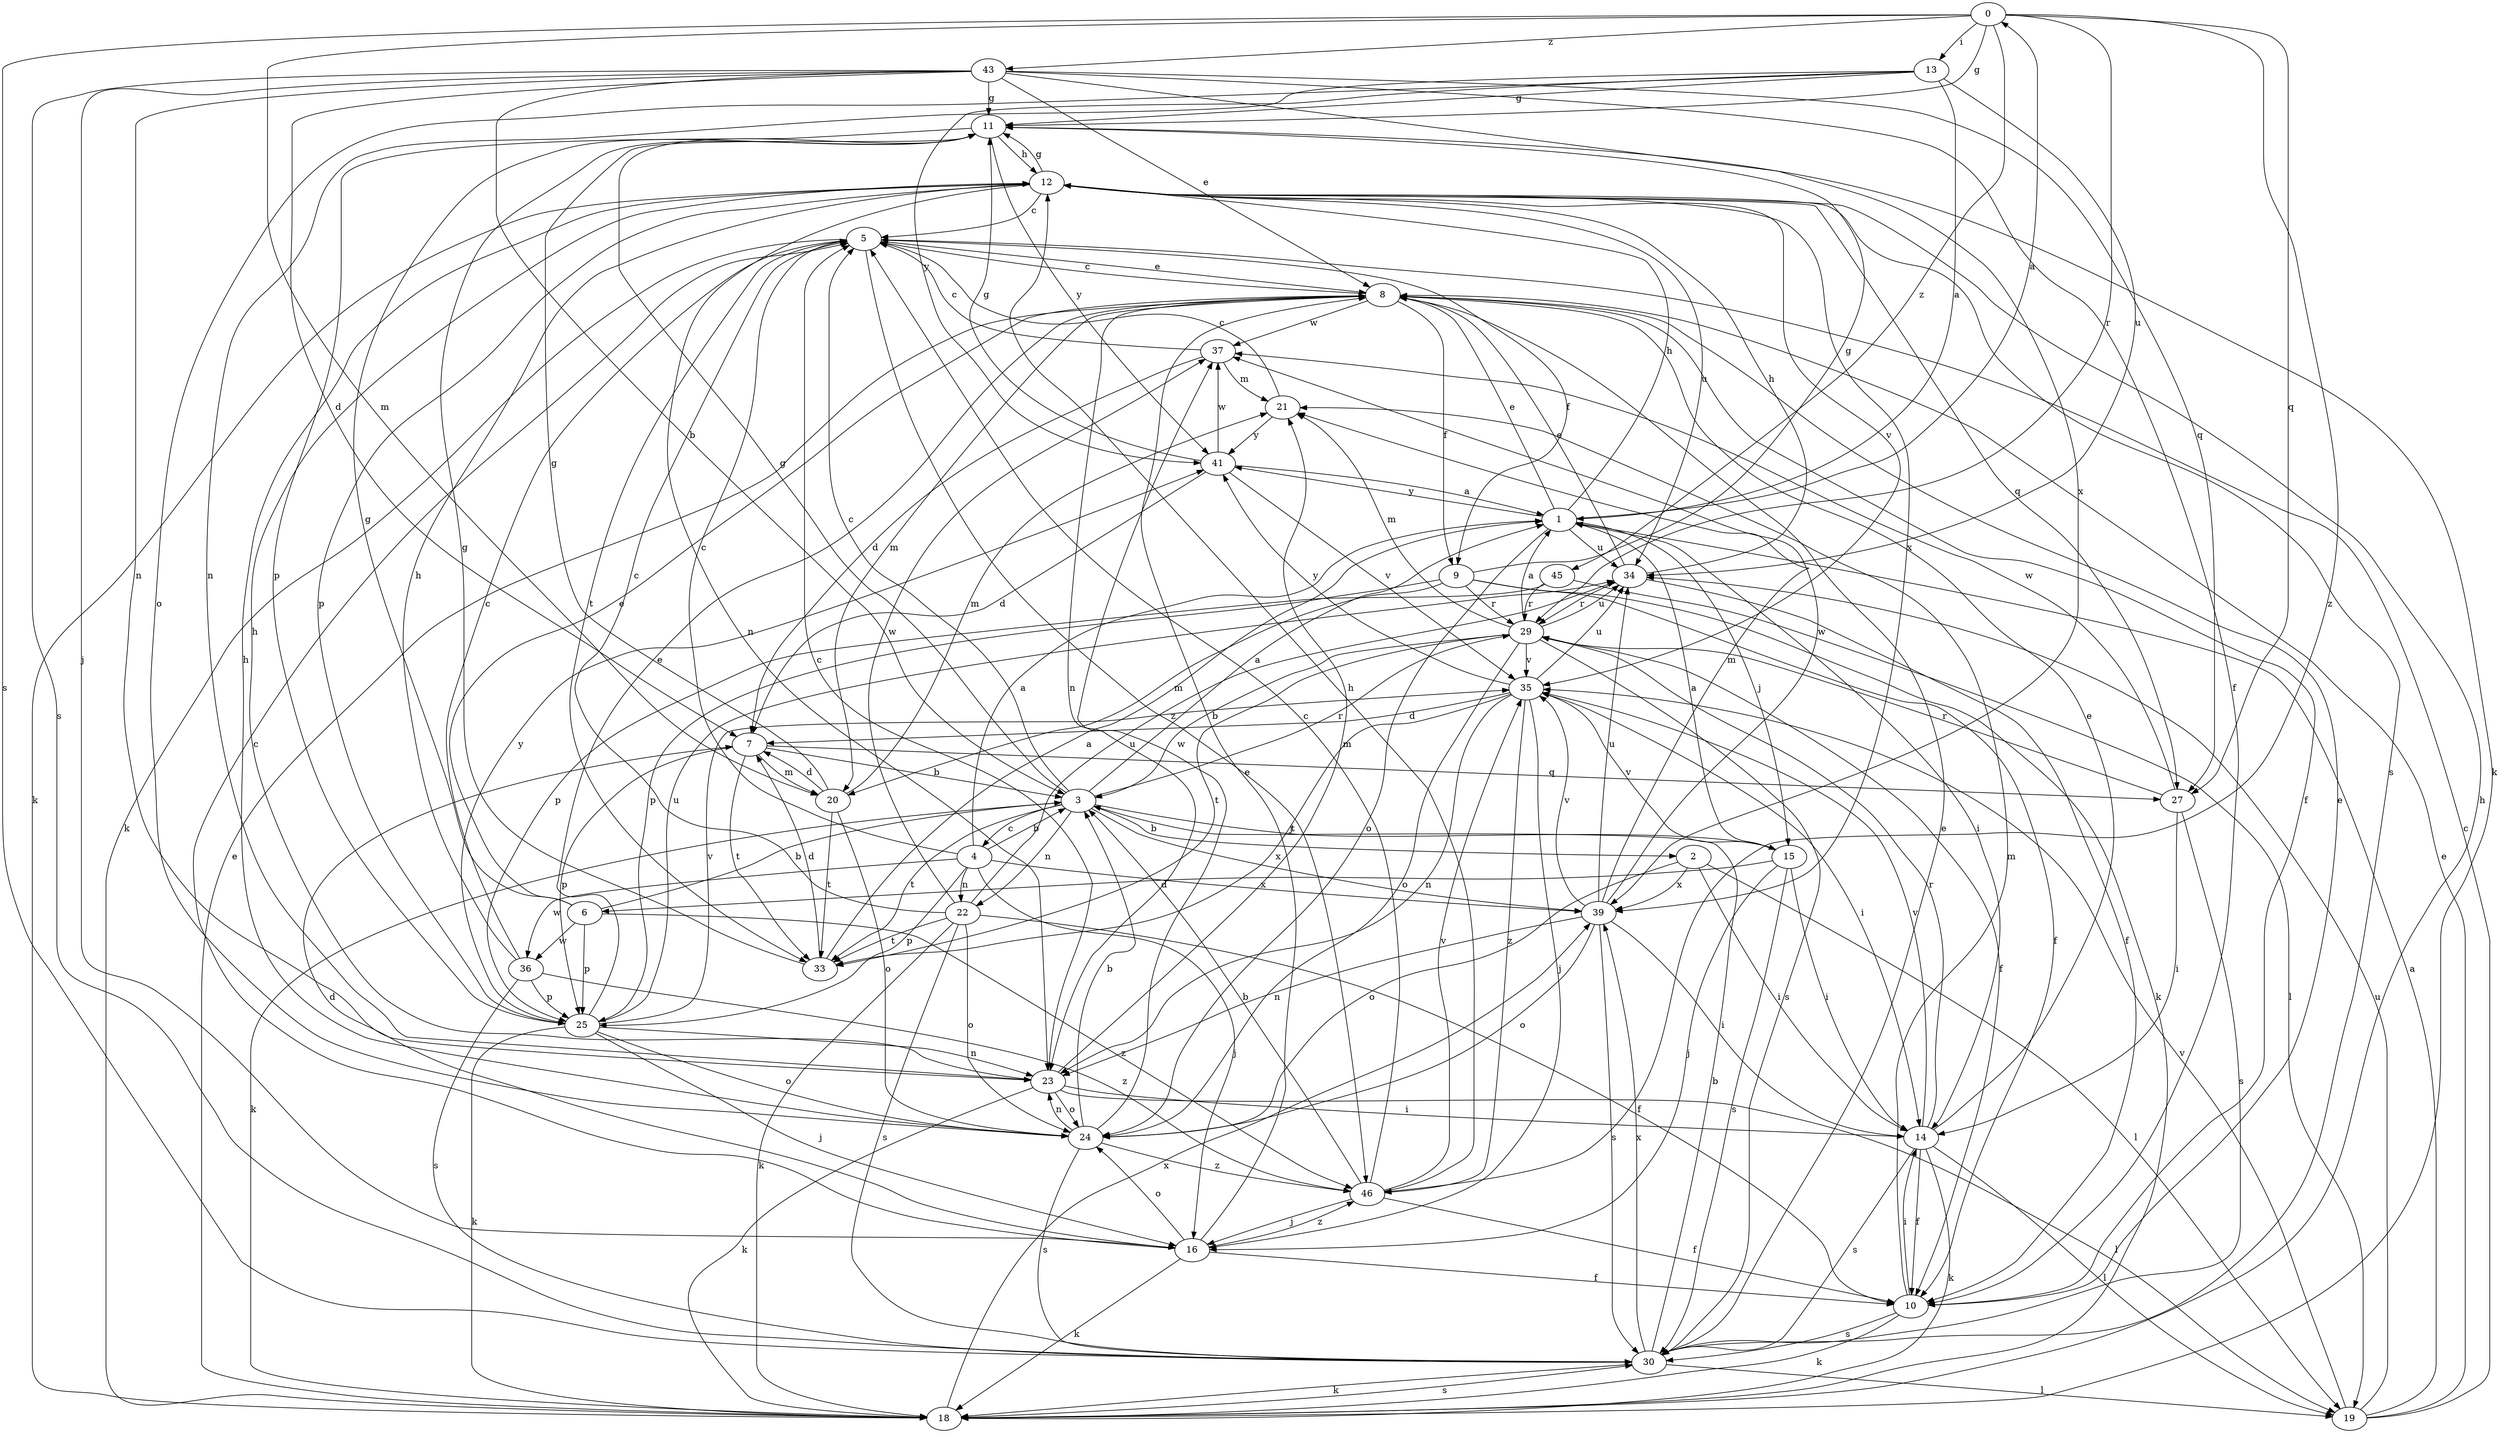 strict digraph  {
0;
1;
2;
3;
4;
5;
6;
7;
8;
9;
10;
11;
12;
13;
14;
15;
16;
18;
19;
20;
21;
22;
23;
24;
25;
27;
29;
30;
33;
34;
35;
36;
37;
39;
41;
43;
45;
46;
0 -> 11  [label=g];
0 -> 13  [label=i];
0 -> 20  [label=m];
0 -> 27  [label=q];
0 -> 29  [label=r];
0 -> 30  [label=s];
0 -> 43  [label=z];
0 -> 45  [label=z];
0 -> 46  [label=z];
1 -> 0  [label=a];
1 -> 8  [label=e];
1 -> 12  [label=h];
1 -> 14  [label=i];
1 -> 15  [label=j];
1 -> 24  [label=o];
1 -> 34  [label=u];
1 -> 41  [label=y];
2 -> 14  [label=i];
2 -> 19  [label=l];
2 -> 24  [label=o];
2 -> 39  [label=x];
3 -> 1  [label=a];
3 -> 2  [label=b];
3 -> 4  [label=c];
3 -> 5  [label=c];
3 -> 11  [label=g];
3 -> 15  [label=j];
3 -> 18  [label=k];
3 -> 22  [label=n];
3 -> 29  [label=r];
3 -> 33  [label=t];
3 -> 39  [label=x];
4 -> 1  [label=a];
4 -> 3  [label=b];
4 -> 5  [label=c];
4 -> 16  [label=j];
4 -> 22  [label=n];
4 -> 25  [label=p];
4 -> 36  [label=w];
4 -> 39  [label=x];
5 -> 8  [label=e];
5 -> 9  [label=f];
5 -> 18  [label=k];
5 -> 33  [label=t];
5 -> 46  [label=z];
6 -> 3  [label=b];
6 -> 8  [label=e];
6 -> 11  [label=g];
6 -> 25  [label=p];
6 -> 36  [label=w];
6 -> 46  [label=z];
7 -> 3  [label=b];
7 -> 20  [label=m];
7 -> 25  [label=p];
7 -> 27  [label=q];
7 -> 33  [label=t];
8 -> 5  [label=c];
8 -> 9  [label=f];
8 -> 10  [label=f];
8 -> 20  [label=m];
8 -> 23  [label=n];
8 -> 37  [label=w];
9 -> 10  [label=f];
9 -> 11  [label=g];
9 -> 18  [label=k];
9 -> 20  [label=m];
9 -> 25  [label=p];
9 -> 29  [label=r];
10 -> 8  [label=e];
10 -> 14  [label=i];
10 -> 18  [label=k];
10 -> 21  [label=m];
10 -> 30  [label=s];
11 -> 12  [label=h];
11 -> 18  [label=k];
11 -> 25  [label=p];
11 -> 41  [label=y];
12 -> 5  [label=c];
12 -> 11  [label=g];
12 -> 18  [label=k];
12 -> 23  [label=n];
12 -> 25  [label=p];
12 -> 27  [label=q];
12 -> 30  [label=s];
12 -> 34  [label=u];
12 -> 35  [label=v];
12 -> 39  [label=x];
13 -> 1  [label=a];
13 -> 11  [label=g];
13 -> 23  [label=n];
13 -> 24  [label=o];
13 -> 34  [label=u];
13 -> 41  [label=y];
14 -> 8  [label=e];
14 -> 10  [label=f];
14 -> 18  [label=k];
14 -> 19  [label=l];
14 -> 29  [label=r];
14 -> 30  [label=s];
14 -> 35  [label=v];
15 -> 1  [label=a];
15 -> 6  [label=d];
15 -> 14  [label=i];
15 -> 16  [label=j];
15 -> 30  [label=s];
15 -> 35  [label=v];
16 -> 5  [label=c];
16 -> 7  [label=d];
16 -> 8  [label=e];
16 -> 10  [label=f];
16 -> 18  [label=k];
16 -> 24  [label=o];
16 -> 46  [label=z];
18 -> 8  [label=e];
18 -> 12  [label=h];
18 -> 30  [label=s];
18 -> 39  [label=x];
19 -> 1  [label=a];
19 -> 5  [label=c];
19 -> 8  [label=e];
19 -> 34  [label=u];
19 -> 35  [label=v];
20 -> 7  [label=d];
20 -> 11  [label=g];
20 -> 21  [label=m];
20 -> 24  [label=o];
20 -> 33  [label=t];
21 -> 5  [label=c];
21 -> 41  [label=y];
22 -> 5  [label=c];
22 -> 10  [label=f];
22 -> 18  [label=k];
22 -> 24  [label=o];
22 -> 30  [label=s];
22 -> 33  [label=t];
22 -> 34  [label=u];
22 -> 37  [label=w];
23 -> 5  [label=c];
23 -> 12  [label=h];
23 -> 14  [label=i];
23 -> 18  [label=k];
23 -> 19  [label=l];
23 -> 21  [label=m];
23 -> 24  [label=o];
24 -> 3  [label=b];
24 -> 12  [label=h];
24 -> 23  [label=n];
24 -> 30  [label=s];
24 -> 37  [label=w];
24 -> 46  [label=z];
25 -> 8  [label=e];
25 -> 16  [label=j];
25 -> 18  [label=k];
25 -> 23  [label=n];
25 -> 24  [label=o];
25 -> 34  [label=u];
25 -> 35  [label=v];
25 -> 41  [label=y];
27 -> 14  [label=i];
27 -> 29  [label=r];
27 -> 30  [label=s];
27 -> 37  [label=w];
29 -> 1  [label=a];
29 -> 3  [label=b];
29 -> 10  [label=f];
29 -> 21  [label=m];
29 -> 24  [label=o];
29 -> 30  [label=s];
29 -> 33  [label=t];
29 -> 34  [label=u];
29 -> 35  [label=v];
30 -> 3  [label=b];
30 -> 8  [label=e];
30 -> 18  [label=k];
30 -> 19  [label=l];
30 -> 39  [label=x];
33 -> 1  [label=a];
33 -> 7  [label=d];
33 -> 11  [label=g];
34 -> 8  [label=e];
34 -> 10  [label=f];
34 -> 12  [label=h];
34 -> 29  [label=r];
35 -> 7  [label=d];
35 -> 14  [label=i];
35 -> 16  [label=j];
35 -> 23  [label=n];
35 -> 33  [label=t];
35 -> 34  [label=u];
35 -> 41  [label=y];
35 -> 46  [label=z];
36 -> 5  [label=c];
36 -> 12  [label=h];
36 -> 25  [label=p];
36 -> 30  [label=s];
36 -> 46  [label=z];
37 -> 5  [label=c];
37 -> 7  [label=d];
37 -> 21  [label=m];
39 -> 14  [label=i];
39 -> 21  [label=m];
39 -> 23  [label=n];
39 -> 24  [label=o];
39 -> 30  [label=s];
39 -> 34  [label=u];
39 -> 35  [label=v];
39 -> 37  [label=w];
41 -> 1  [label=a];
41 -> 7  [label=d];
41 -> 11  [label=g];
41 -> 35  [label=v];
41 -> 37  [label=w];
43 -> 3  [label=b];
43 -> 7  [label=d];
43 -> 8  [label=e];
43 -> 10  [label=f];
43 -> 11  [label=g];
43 -> 16  [label=j];
43 -> 23  [label=n];
43 -> 27  [label=q];
43 -> 30  [label=s];
43 -> 39  [label=x];
45 -> 19  [label=l];
45 -> 25  [label=p];
45 -> 29  [label=r];
46 -> 3  [label=b];
46 -> 5  [label=c];
46 -> 10  [label=f];
46 -> 12  [label=h];
46 -> 16  [label=j];
46 -> 35  [label=v];
}

